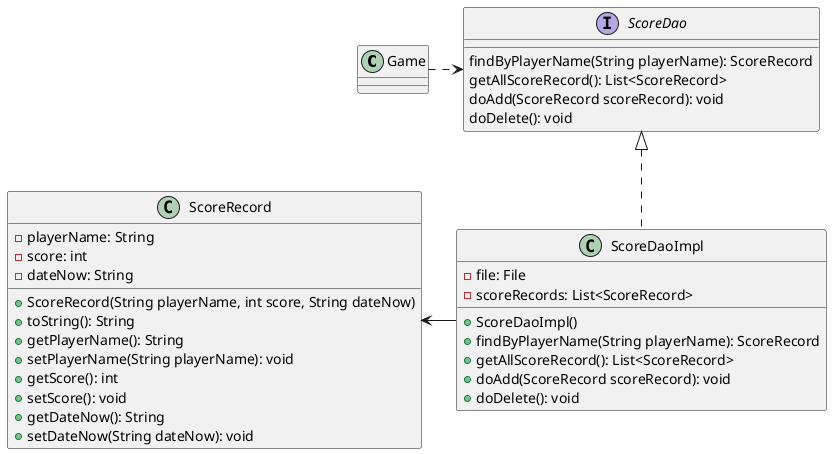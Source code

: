 @startuml
'https://plantuml.com/class-diagram

Game .right.> ScoreDao
ScoreDaoImpl .up.|> ScoreDao
ScoreDaoImpl -left-> ScoreRecord

class Game {

}

interface ScoreDao {
    findByPlayerName(String playerName): ScoreRecord
    getAllScoreRecord(): List<ScoreRecord>
    doAdd(ScoreRecord scoreRecord): void
    doDelete(): void
}

class ScoreRecord {
    - playerName: String
    - score: int
    - dateNow: String

    + ScoreRecord(String playerName, int score, String dateNow)
    + toString(): String
    + getPlayerName(): String
    + setPlayerName(String playerName): void
    + getScore(): int
    + setScore(): void
    + getDateNow(): String
    + setDateNow(String dateNow): void
}

class ScoreDaoImpl {
    - file: File
    - scoreRecords: List<ScoreRecord>

    + ScoreDaoImpl()
    + findByPlayerName(String playerName): ScoreRecord
    + getAllScoreRecord(): List<ScoreRecord>
    + doAdd(ScoreRecord scoreRecord): void
    + doDelete(): void
}

@enduml
